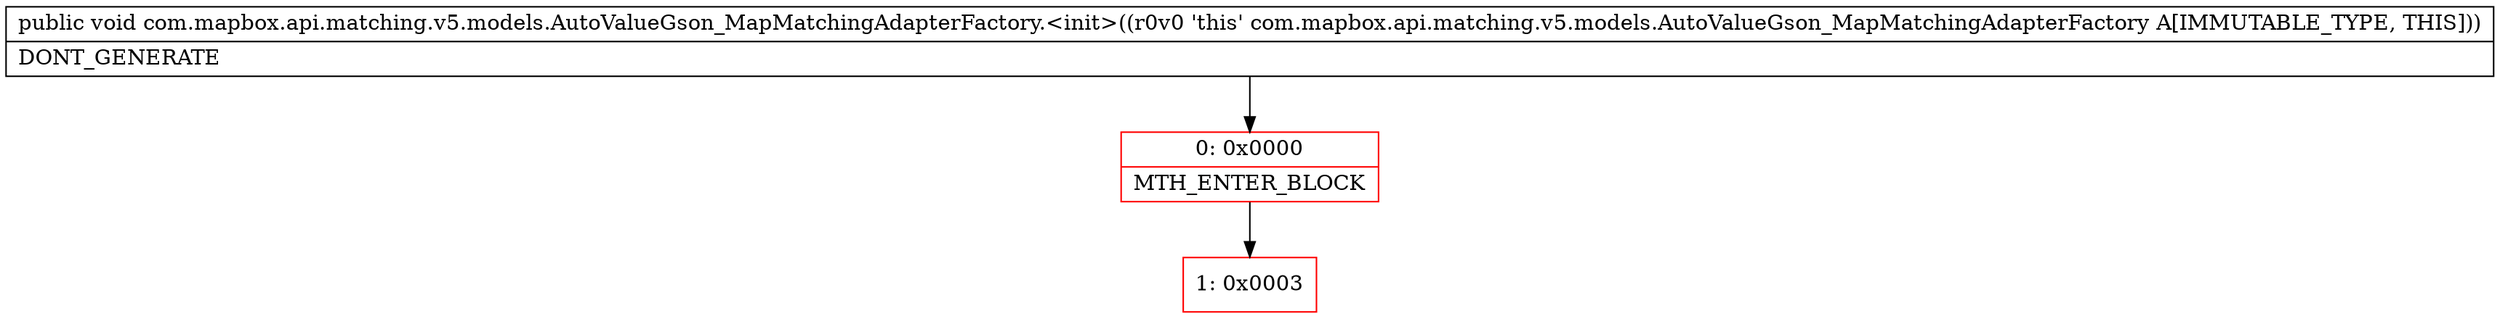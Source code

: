 digraph "CFG forcom.mapbox.api.matching.v5.models.AutoValueGson_MapMatchingAdapterFactory.\<init\>()V" {
subgraph cluster_Region_423833382 {
label = "R(0)";
node [shape=record,color=blue];
}
Node_0 [shape=record,color=red,label="{0\:\ 0x0000|MTH_ENTER_BLOCK\l}"];
Node_1 [shape=record,color=red,label="{1\:\ 0x0003}"];
MethodNode[shape=record,label="{public void com.mapbox.api.matching.v5.models.AutoValueGson_MapMatchingAdapterFactory.\<init\>((r0v0 'this' com.mapbox.api.matching.v5.models.AutoValueGson_MapMatchingAdapterFactory A[IMMUTABLE_TYPE, THIS]))  | DONT_GENERATE\l}"];
MethodNode -> Node_0;
Node_0 -> Node_1;
}

